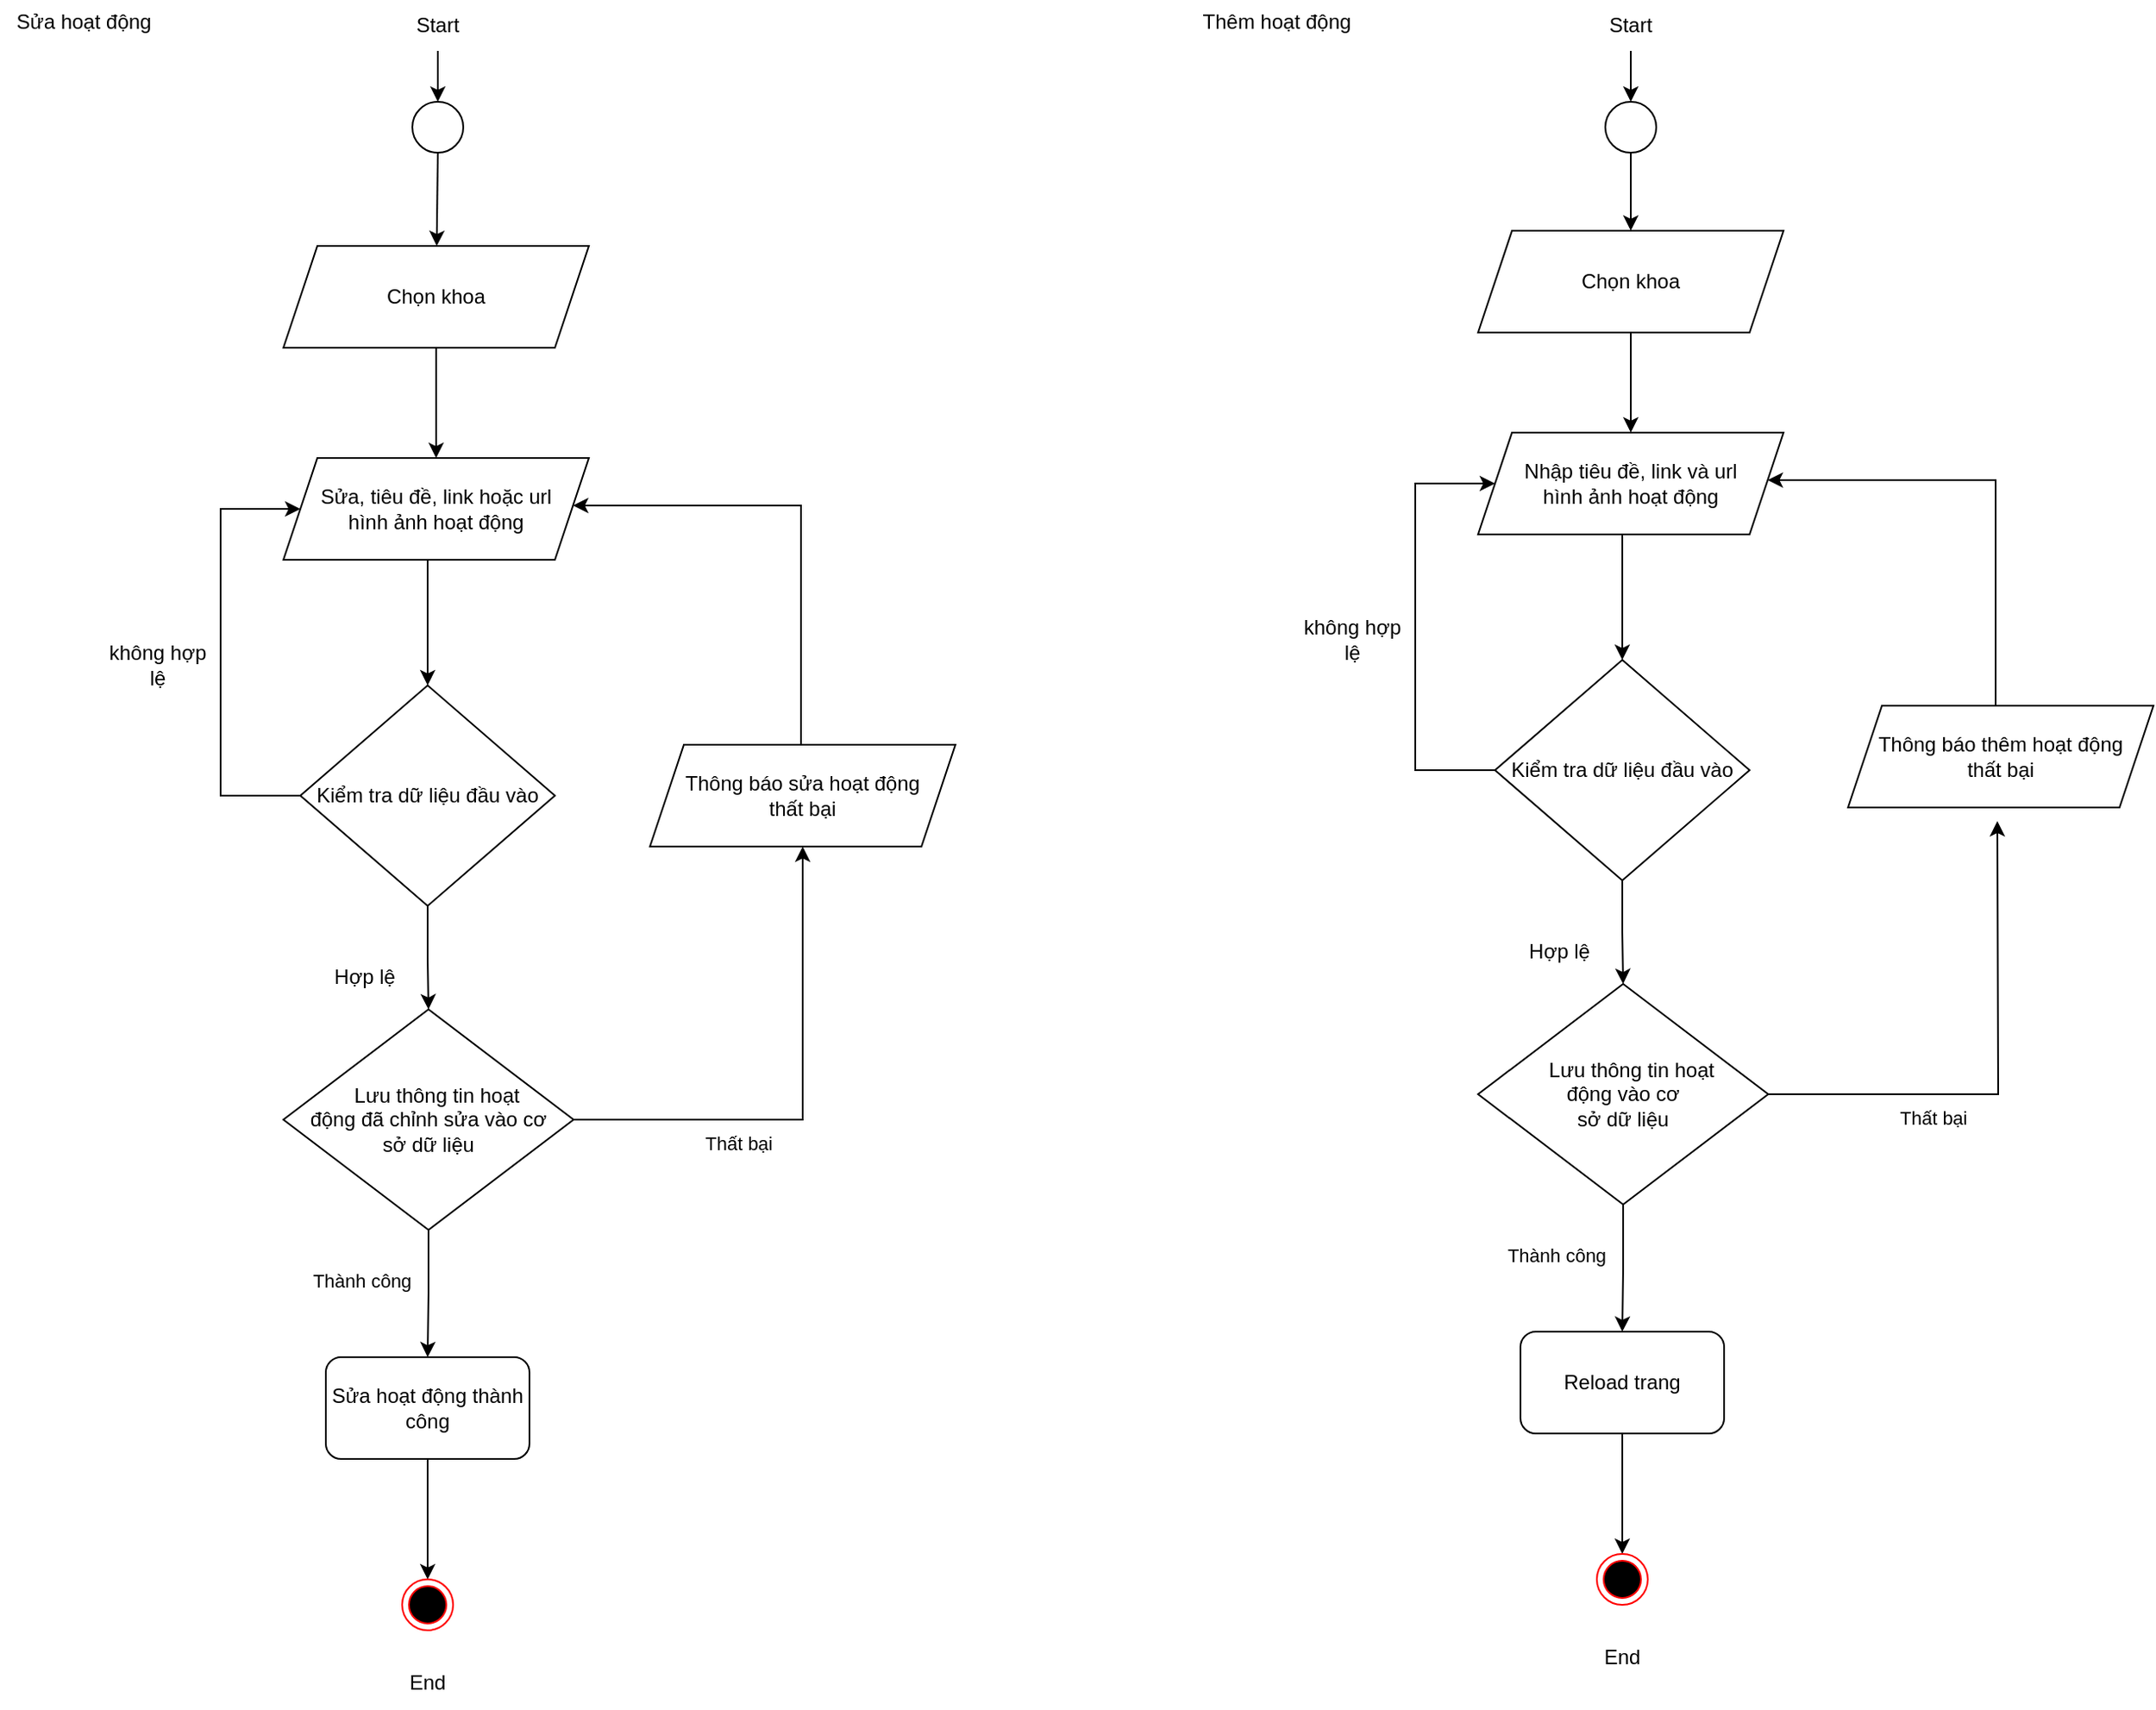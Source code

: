 <mxfile version="24.8.4">
  <diagram id="AUAc3nF-wriHEaoGCNoQ" name="Page-1">
    <mxGraphModel dx="1434" dy="827" grid="0" gridSize="10" guides="1" tooltips="1" connect="1" arrows="1" fold="1" page="1" pageScale="1" pageWidth="1654" pageHeight="2336" math="0" shadow="0">
      <root>
        <mxCell id="0" />
        <mxCell id="1" parent="0" />
        <mxCell id="bNJLoXrlI5sr99fkZLpc-1" value="" style="ellipse;whiteSpace=wrap;html=1;aspect=fixed;" vertex="1" parent="1">
          <mxGeometry x="299" y="110" width="30" height="30" as="geometry" />
        </mxCell>
        <mxCell id="bNJLoXrlI5sr99fkZLpc-2" value="" style="endArrow=classic;html=1;rounded=0;entryX=0.5;entryY=0;entryDx=0;entryDy=0;" edge="1" parent="1" target="bNJLoXrlI5sr99fkZLpc-1">
          <mxGeometry width="50" height="50" relative="1" as="geometry">
            <mxPoint x="314" y="80" as="sourcePoint" />
            <mxPoint x="514" y="10" as="targetPoint" />
          </mxGeometry>
        </mxCell>
        <mxCell id="bNJLoXrlI5sr99fkZLpc-3" value="Start" style="text;html=1;align=center;verticalAlign=middle;whiteSpace=wrap;rounded=0;" vertex="1" parent="1">
          <mxGeometry x="284" y="50" width="60" height="30" as="geometry" />
        </mxCell>
        <mxCell id="bNJLoXrlI5sr99fkZLpc-4" value="" style="endArrow=classic;html=1;rounded=0;exitX=0.5;exitY=1;exitDx=0;exitDy=0;" edge="1" parent="1" source="bNJLoXrlI5sr99fkZLpc-1" target="bNJLoXrlI5sr99fkZLpc-51">
          <mxGeometry width="50" height="50" relative="1" as="geometry">
            <mxPoint x="349" y="290" as="sourcePoint" />
            <mxPoint x="314" y="190" as="targetPoint" />
          </mxGeometry>
        </mxCell>
        <mxCell id="bNJLoXrlI5sr99fkZLpc-5" style="edgeStyle=orthogonalEdgeStyle;rounded=0;orthogonalLoop=1;jettySize=auto;html=1;entryX=0;entryY=0.5;entryDx=0;entryDy=0;" edge="1" parent="1" source="bNJLoXrlI5sr99fkZLpc-7" target="bNJLoXrlI5sr99fkZLpc-15">
          <mxGeometry relative="1" as="geometry">
            <mxPoint x="248" y="350" as="targetPoint" />
            <Array as="points">
              <mxPoint x="186" y="519" />
              <mxPoint x="186" y="350" />
            </Array>
          </mxGeometry>
        </mxCell>
        <mxCell id="bNJLoXrlI5sr99fkZLpc-6" style="edgeStyle=orthogonalEdgeStyle;rounded=0;orthogonalLoop=1;jettySize=auto;html=1;" edge="1" parent="1" source="bNJLoXrlI5sr99fkZLpc-7" target="bNJLoXrlI5sr99fkZLpc-23">
          <mxGeometry relative="1" as="geometry" />
        </mxCell>
        <mxCell id="bNJLoXrlI5sr99fkZLpc-7" value="Kiểm tra dữ liệu đầu vào" style="rhombus;whiteSpace=wrap;html=1;" vertex="1" parent="1">
          <mxGeometry x="233" y="454" width="150" height="130" as="geometry" />
        </mxCell>
        <mxCell id="bNJLoXrlI5sr99fkZLpc-8" value="" style="endArrow=classic;html=1;rounded=0;exitX=0.5;exitY=1;exitDx=0;exitDy=0;" edge="1" parent="1" target="bNJLoXrlI5sr99fkZLpc-7">
          <mxGeometry width="50" height="50" relative="1" as="geometry">
            <mxPoint x="308" y="380" as="sourcePoint" />
            <mxPoint x="308" y="441" as="targetPoint" />
          </mxGeometry>
        </mxCell>
        <mxCell id="bNJLoXrlI5sr99fkZLpc-9" value="không hợp lệ" style="text;html=1;align=center;verticalAlign=middle;whiteSpace=wrap;rounded=0;" vertex="1" parent="1">
          <mxGeometry x="119" y="427" width="60" height="30" as="geometry" />
        </mxCell>
        <mxCell id="bNJLoXrlI5sr99fkZLpc-10" style="edgeStyle=orthogonalEdgeStyle;rounded=0;orthogonalLoop=1;jettySize=auto;html=1;entryX=0.5;entryY=0;entryDx=0;entryDy=0;" edge="1" parent="1" source="bNJLoXrlI5sr99fkZLpc-11" target="bNJLoXrlI5sr99fkZLpc-13">
          <mxGeometry relative="1" as="geometry" />
        </mxCell>
        <mxCell id="bNJLoXrlI5sr99fkZLpc-11" value="Sửa hoạt động thành công" style="rounded=1;whiteSpace=wrap;html=1;" vertex="1" parent="1">
          <mxGeometry x="248" y="850" width="120" height="60" as="geometry" />
        </mxCell>
        <mxCell id="bNJLoXrlI5sr99fkZLpc-12" value="Hợp lệ" style="text;html=1;align=center;verticalAlign=middle;whiteSpace=wrap;rounded=0;" vertex="1" parent="1">
          <mxGeometry x="241" y="611" width="60" height="30" as="geometry" />
        </mxCell>
        <mxCell id="bNJLoXrlI5sr99fkZLpc-13" value="" style="ellipse;html=1;shape=endState;fillColor=#000000;strokeColor=#ff0000;" vertex="1" parent="1">
          <mxGeometry x="293" y="981" width="30" height="30" as="geometry" />
        </mxCell>
        <mxCell id="bNJLoXrlI5sr99fkZLpc-14" value="End" style="text;html=1;align=center;verticalAlign=middle;whiteSpace=wrap;rounded=0;" vertex="1" parent="1">
          <mxGeometry x="278" y="1027" width="60" height="30" as="geometry" />
        </mxCell>
        <mxCell id="bNJLoXrlI5sr99fkZLpc-15" value="Sửa, tiêu đề, link hoặc url&lt;div&gt;hình ảnh hoạt động&lt;/div&gt;" style="shape=parallelogram;perimeter=parallelogramPerimeter;whiteSpace=wrap;html=1;fixedSize=1;" vertex="1" parent="1">
          <mxGeometry x="223" y="320" width="180" height="60" as="geometry" />
        </mxCell>
        <mxCell id="bNJLoXrlI5sr99fkZLpc-16" value="Sửa hoạt động" style="text;html=1;align=center;verticalAlign=middle;resizable=0;points=[];autosize=1;strokeColor=none;fillColor=none;" vertex="1" parent="1">
          <mxGeometry x="56" y="50" width="97" height="26" as="geometry" />
        </mxCell>
        <mxCell id="bNJLoXrlI5sr99fkZLpc-19" style="edgeStyle=orthogonalEdgeStyle;rounded=0;orthogonalLoop=1;jettySize=auto;html=1;exitX=0.5;exitY=1;exitDx=0;exitDy=0;" edge="1" parent="1" source="bNJLoXrlI5sr99fkZLpc-23" target="bNJLoXrlI5sr99fkZLpc-11">
          <mxGeometry relative="1" as="geometry" />
        </mxCell>
        <mxCell id="bNJLoXrlI5sr99fkZLpc-20" value="Thành công" style="edgeLabel;html=1;align=center;verticalAlign=middle;resizable=0;points=[];" vertex="1" connectable="0" parent="bNJLoXrlI5sr99fkZLpc-19">
          <mxGeometry x="-0.2" y="3" relative="1" as="geometry">
            <mxPoint x="-43" as="offset" />
          </mxGeometry>
        </mxCell>
        <mxCell id="bNJLoXrlI5sr99fkZLpc-21" style="edgeStyle=orthogonalEdgeStyle;rounded=0;orthogonalLoop=1;jettySize=auto;html=1;exitX=1;exitY=0.5;exitDx=0;exitDy=0;" edge="1" parent="1" source="bNJLoXrlI5sr99fkZLpc-23" target="bNJLoXrlI5sr99fkZLpc-25">
          <mxGeometry relative="1" as="geometry" />
        </mxCell>
        <mxCell id="bNJLoXrlI5sr99fkZLpc-22" value="Thất bại" style="edgeLabel;html=1;align=center;verticalAlign=middle;resizable=0;points=[];" vertex="1" connectable="0" parent="bNJLoXrlI5sr99fkZLpc-21">
          <mxGeometry x="-0.455" y="1" relative="1" as="geometry">
            <mxPoint x="16" y="15" as="offset" />
          </mxGeometry>
        </mxCell>
        <mxCell id="bNJLoXrlI5sr99fkZLpc-23" value="&amp;nbsp; &amp;nbsp;Lưu thông tin hoạt&lt;div&gt;động đã chỉnh sửa vào cơ&lt;div&gt;sở dữ liệu&lt;/div&gt;&lt;/div&gt;" style="rhombus;whiteSpace=wrap;html=1;" vertex="1" parent="1">
          <mxGeometry x="223" y="645" width="171" height="130" as="geometry" />
        </mxCell>
        <mxCell id="bNJLoXrlI5sr99fkZLpc-24" style="edgeStyle=orthogonalEdgeStyle;rounded=0;orthogonalLoop=1;jettySize=auto;html=1;exitX=0.5;exitY=0;exitDx=0;exitDy=0;" edge="1" parent="1" source="bNJLoXrlI5sr99fkZLpc-25" target="bNJLoXrlI5sr99fkZLpc-15">
          <mxGeometry relative="1" as="geometry">
            <Array as="points">
              <mxPoint x="528" y="348" />
            </Array>
          </mxGeometry>
        </mxCell>
        <mxCell id="bNJLoXrlI5sr99fkZLpc-25" value="Thông báo sửa hoạt động&lt;div&gt;thất bại&lt;/div&gt;" style="shape=parallelogram;perimeter=parallelogramPerimeter;whiteSpace=wrap;html=1;fixedSize=1;" vertex="1" parent="1">
          <mxGeometry x="439" y="489" width="180" height="60" as="geometry" />
        </mxCell>
        <mxCell id="bNJLoXrlI5sr99fkZLpc-26" value="" style="ellipse;whiteSpace=wrap;html=1;aspect=fixed;" vertex="1" parent="1">
          <mxGeometry x="1002" y="110" width="30" height="30" as="geometry" />
        </mxCell>
        <mxCell id="bNJLoXrlI5sr99fkZLpc-27" value="" style="endArrow=classic;html=1;rounded=0;entryX=0.5;entryY=0;entryDx=0;entryDy=0;" edge="1" parent="1" target="bNJLoXrlI5sr99fkZLpc-26">
          <mxGeometry width="50" height="50" relative="1" as="geometry">
            <mxPoint x="1017" y="80" as="sourcePoint" />
            <mxPoint x="1217" y="10" as="targetPoint" />
          </mxGeometry>
        </mxCell>
        <mxCell id="bNJLoXrlI5sr99fkZLpc-28" value="Start" style="text;html=1;align=center;verticalAlign=middle;whiteSpace=wrap;rounded=0;" vertex="1" parent="1">
          <mxGeometry x="987" y="50" width="60" height="30" as="geometry" />
        </mxCell>
        <mxCell id="bNJLoXrlI5sr99fkZLpc-29" value="" style="endArrow=classic;html=1;rounded=0;exitX=0.5;exitY=1;exitDx=0;exitDy=0;" edge="1" parent="1" source="bNJLoXrlI5sr99fkZLpc-26" target="bNJLoXrlI5sr99fkZLpc-49">
          <mxGeometry width="50" height="50" relative="1" as="geometry">
            <mxPoint x="1052" y="290" as="sourcePoint" />
            <mxPoint x="1017" y="190" as="targetPoint" />
          </mxGeometry>
        </mxCell>
        <mxCell id="bNJLoXrlI5sr99fkZLpc-30" style="edgeStyle=orthogonalEdgeStyle;rounded=0;orthogonalLoop=1;jettySize=auto;html=1;entryX=0;entryY=0.5;entryDx=0;entryDy=0;" edge="1" parent="1" source="bNJLoXrlI5sr99fkZLpc-32" target="bNJLoXrlI5sr99fkZLpc-40">
          <mxGeometry relative="1" as="geometry">
            <mxPoint x="952" y="335" as="targetPoint" />
            <Array as="points">
              <mxPoint x="890" y="504" />
              <mxPoint x="890" y="335" />
            </Array>
          </mxGeometry>
        </mxCell>
        <mxCell id="bNJLoXrlI5sr99fkZLpc-31" style="edgeStyle=orthogonalEdgeStyle;rounded=0;orthogonalLoop=1;jettySize=auto;html=1;" edge="1" parent="1" source="bNJLoXrlI5sr99fkZLpc-32" target="bNJLoXrlI5sr99fkZLpc-46">
          <mxGeometry relative="1" as="geometry" />
        </mxCell>
        <mxCell id="bNJLoXrlI5sr99fkZLpc-32" value="Kiểm tra dữ liệu đầu vào" style="rhombus;whiteSpace=wrap;html=1;" vertex="1" parent="1">
          <mxGeometry x="937" y="439" width="150" height="130" as="geometry" />
        </mxCell>
        <mxCell id="bNJLoXrlI5sr99fkZLpc-33" value="" style="endArrow=classic;html=1;rounded=0;exitX=0.5;exitY=1;exitDx=0;exitDy=0;" edge="1" parent="1" target="bNJLoXrlI5sr99fkZLpc-32">
          <mxGeometry width="50" height="50" relative="1" as="geometry">
            <mxPoint x="1012" y="365" as="sourcePoint" />
            <mxPoint x="1012" y="426" as="targetPoint" />
          </mxGeometry>
        </mxCell>
        <mxCell id="bNJLoXrlI5sr99fkZLpc-34" value="không hợp lệ" style="text;html=1;align=center;verticalAlign=middle;whiteSpace=wrap;rounded=0;" vertex="1" parent="1">
          <mxGeometry x="823" y="412" width="60" height="30" as="geometry" />
        </mxCell>
        <mxCell id="bNJLoXrlI5sr99fkZLpc-35" style="edgeStyle=orthogonalEdgeStyle;rounded=0;orthogonalLoop=1;jettySize=auto;html=1;entryX=0.5;entryY=0;entryDx=0;entryDy=0;" edge="1" parent="1" source="bNJLoXrlI5sr99fkZLpc-36" target="bNJLoXrlI5sr99fkZLpc-38">
          <mxGeometry relative="1" as="geometry" />
        </mxCell>
        <mxCell id="bNJLoXrlI5sr99fkZLpc-36" value="Reload trang" style="rounded=1;whiteSpace=wrap;html=1;" vertex="1" parent="1">
          <mxGeometry x="952" y="835" width="120" height="60" as="geometry" />
        </mxCell>
        <mxCell id="bNJLoXrlI5sr99fkZLpc-37" value="Hợp lệ" style="text;html=1;align=center;verticalAlign=middle;whiteSpace=wrap;rounded=0;" vertex="1" parent="1">
          <mxGeometry x="945" y="596" width="60" height="30" as="geometry" />
        </mxCell>
        <mxCell id="bNJLoXrlI5sr99fkZLpc-38" value="" style="ellipse;html=1;shape=endState;fillColor=#000000;strokeColor=#ff0000;" vertex="1" parent="1">
          <mxGeometry x="997" y="966" width="30" height="30" as="geometry" />
        </mxCell>
        <mxCell id="bNJLoXrlI5sr99fkZLpc-39" value="End" style="text;html=1;align=center;verticalAlign=middle;whiteSpace=wrap;rounded=0;" vertex="1" parent="1">
          <mxGeometry x="982" y="1012" width="60" height="30" as="geometry" />
        </mxCell>
        <mxCell id="bNJLoXrlI5sr99fkZLpc-40" value="Nhập tiêu đề, link và url&lt;div&gt;hình ảnh hoạt động&lt;/div&gt;" style="shape=parallelogram;perimeter=parallelogramPerimeter;whiteSpace=wrap;html=1;fixedSize=1;" vertex="1" parent="1">
          <mxGeometry x="927" y="305" width="180" height="60" as="geometry" />
        </mxCell>
        <mxCell id="bNJLoXrlI5sr99fkZLpc-41" value="Thêm hoạt động" style="text;html=1;align=center;verticalAlign=middle;resizable=0;points=[];autosize=1;strokeColor=none;fillColor=none;" vertex="1" parent="1">
          <mxGeometry x="755" y="50" width="105" height="26" as="geometry" />
        </mxCell>
        <mxCell id="bNJLoXrlI5sr99fkZLpc-42" style="edgeStyle=orthogonalEdgeStyle;rounded=0;orthogonalLoop=1;jettySize=auto;html=1;exitX=0.5;exitY=1;exitDx=0;exitDy=0;" edge="1" parent="1" source="bNJLoXrlI5sr99fkZLpc-46" target="bNJLoXrlI5sr99fkZLpc-36">
          <mxGeometry relative="1" as="geometry" />
        </mxCell>
        <mxCell id="bNJLoXrlI5sr99fkZLpc-43" value="Thành công" style="edgeLabel;html=1;align=center;verticalAlign=middle;resizable=0;points=[];" vertex="1" connectable="0" parent="bNJLoXrlI5sr99fkZLpc-42">
          <mxGeometry x="-0.2" y="3" relative="1" as="geometry">
            <mxPoint x="-43" as="offset" />
          </mxGeometry>
        </mxCell>
        <mxCell id="bNJLoXrlI5sr99fkZLpc-44" style="edgeStyle=orthogonalEdgeStyle;rounded=0;orthogonalLoop=1;jettySize=auto;html=1;exitX=1;exitY=0.5;exitDx=0;exitDy=0;" edge="1" parent="1" source="bNJLoXrlI5sr99fkZLpc-46">
          <mxGeometry relative="1" as="geometry">
            <mxPoint x="1233" y="534" as="targetPoint" />
          </mxGeometry>
        </mxCell>
        <mxCell id="bNJLoXrlI5sr99fkZLpc-45" value="Thất bại" style="edgeLabel;html=1;align=center;verticalAlign=middle;resizable=0;points=[];" vertex="1" connectable="0" parent="bNJLoXrlI5sr99fkZLpc-44">
          <mxGeometry x="-0.455" y="1" relative="1" as="geometry">
            <mxPoint x="16" y="15" as="offset" />
          </mxGeometry>
        </mxCell>
        <mxCell id="bNJLoXrlI5sr99fkZLpc-46" value="&amp;nbsp; &amp;nbsp;Lưu thông tin hoạt&lt;div&gt;động vào cơ&lt;div&gt;sở dữ liệu&lt;/div&gt;&lt;/div&gt;" style="rhombus;whiteSpace=wrap;html=1;" vertex="1" parent="1">
          <mxGeometry x="927" y="630" width="171" height="130" as="geometry" />
        </mxCell>
        <mxCell id="bNJLoXrlI5sr99fkZLpc-47" style="edgeStyle=orthogonalEdgeStyle;rounded=0;orthogonalLoop=1;jettySize=auto;html=1;exitX=0.5;exitY=0;exitDx=0;exitDy=0;" edge="1" parent="1" target="bNJLoXrlI5sr99fkZLpc-40">
          <mxGeometry relative="1" as="geometry">
            <Array as="points">
              <mxPoint x="1232" y="333" />
            </Array>
            <mxPoint x="1233" y="474" as="sourcePoint" />
          </mxGeometry>
        </mxCell>
        <mxCell id="bNJLoXrlI5sr99fkZLpc-48" value="Thông báo thêm hoạt động&lt;div&gt;thất bại&lt;/div&gt;" style="shape=parallelogram;perimeter=parallelogramPerimeter;whiteSpace=wrap;html=1;fixedSize=1;" vertex="1" parent="1">
          <mxGeometry x="1145" y="466" width="180" height="60" as="geometry" />
        </mxCell>
        <mxCell id="bNJLoXrlI5sr99fkZLpc-50" style="edgeStyle=orthogonalEdgeStyle;rounded=0;orthogonalLoop=1;jettySize=auto;html=1;exitX=0.5;exitY=1;exitDx=0;exitDy=0;" edge="1" parent="1" source="bNJLoXrlI5sr99fkZLpc-49" target="bNJLoXrlI5sr99fkZLpc-40">
          <mxGeometry relative="1" as="geometry" />
        </mxCell>
        <mxCell id="bNJLoXrlI5sr99fkZLpc-49" value="Chọn khoa" style="shape=parallelogram;perimeter=parallelogramPerimeter;whiteSpace=wrap;html=1;fixedSize=1;" vertex="1" parent="1">
          <mxGeometry x="927" y="186" width="180" height="60" as="geometry" />
        </mxCell>
        <mxCell id="bNJLoXrlI5sr99fkZLpc-52" style="edgeStyle=orthogonalEdgeStyle;rounded=0;orthogonalLoop=1;jettySize=auto;html=1;" edge="1" parent="1" source="bNJLoXrlI5sr99fkZLpc-51" target="bNJLoXrlI5sr99fkZLpc-15">
          <mxGeometry relative="1" as="geometry" />
        </mxCell>
        <mxCell id="bNJLoXrlI5sr99fkZLpc-51" value="Chọn khoa" style="shape=parallelogram;perimeter=parallelogramPerimeter;whiteSpace=wrap;html=1;fixedSize=1;" vertex="1" parent="1">
          <mxGeometry x="223" y="195" width="180" height="60" as="geometry" />
        </mxCell>
      </root>
    </mxGraphModel>
  </diagram>
</mxfile>
